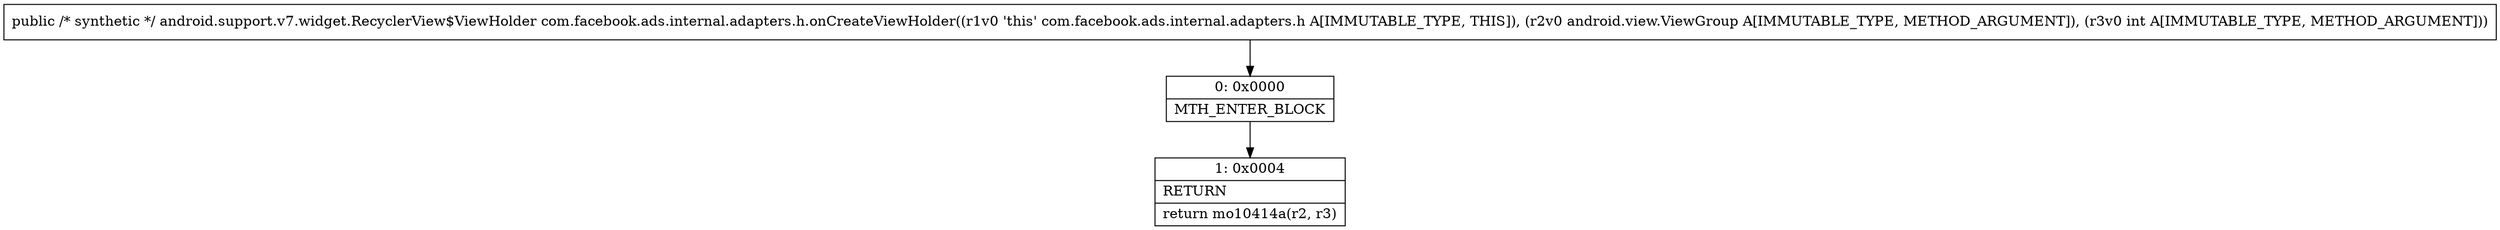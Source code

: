 digraph "CFG forcom.facebook.ads.internal.adapters.h.onCreateViewHolder(Landroid\/view\/ViewGroup;I)Landroid\/support\/v7\/widget\/RecyclerView$ViewHolder;" {
Node_0 [shape=record,label="{0\:\ 0x0000|MTH_ENTER_BLOCK\l}"];
Node_1 [shape=record,label="{1\:\ 0x0004|RETURN\l|return mo10414a(r2, r3)\l}"];
MethodNode[shape=record,label="{public \/* synthetic *\/ android.support.v7.widget.RecyclerView$ViewHolder com.facebook.ads.internal.adapters.h.onCreateViewHolder((r1v0 'this' com.facebook.ads.internal.adapters.h A[IMMUTABLE_TYPE, THIS]), (r2v0 android.view.ViewGroup A[IMMUTABLE_TYPE, METHOD_ARGUMENT]), (r3v0 int A[IMMUTABLE_TYPE, METHOD_ARGUMENT])) }"];
MethodNode -> Node_0;
Node_0 -> Node_1;
}

